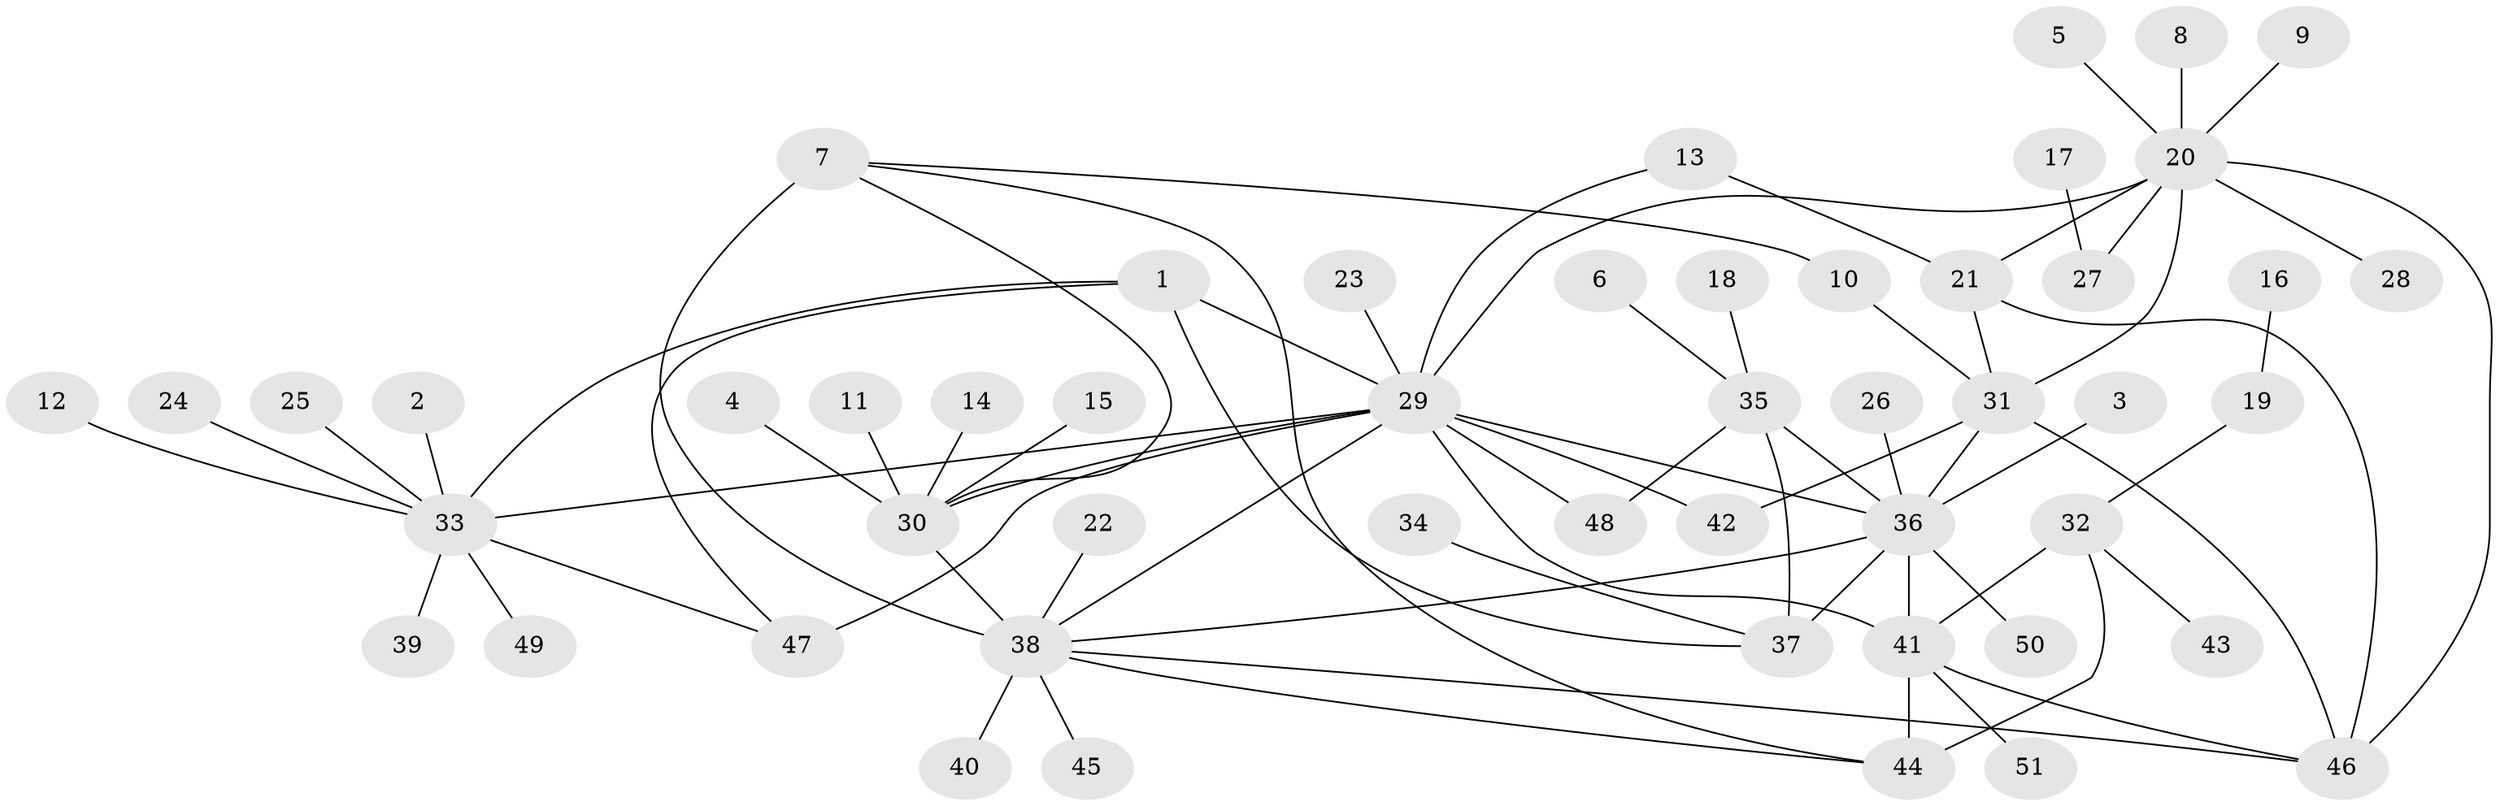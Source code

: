 // original degree distribution, {7: 0.09803921568627451, 11: 0.00980392156862745, 6: 0.0196078431372549, 9: 0.0196078431372549, 13: 0.0196078431372549, 4: 0.0392156862745098, 12: 0.00980392156862745, 5: 0.0392156862745098, 8: 0.00980392156862745, 1: 0.5294117647058824, 2: 0.17647058823529413, 3: 0.029411764705882353}
// Generated by graph-tools (version 1.1) at 2025/50/03/09/25 03:50:39]
// undirected, 51 vertices, 72 edges
graph export_dot {
graph [start="1"]
  node [color=gray90,style=filled];
  1;
  2;
  3;
  4;
  5;
  6;
  7;
  8;
  9;
  10;
  11;
  12;
  13;
  14;
  15;
  16;
  17;
  18;
  19;
  20;
  21;
  22;
  23;
  24;
  25;
  26;
  27;
  28;
  29;
  30;
  31;
  32;
  33;
  34;
  35;
  36;
  37;
  38;
  39;
  40;
  41;
  42;
  43;
  44;
  45;
  46;
  47;
  48;
  49;
  50;
  51;
  1 -- 29 [weight=2.0];
  1 -- 33 [weight=1.0];
  1 -- 37 [weight=1.0];
  1 -- 47 [weight=1.0];
  2 -- 33 [weight=1.0];
  3 -- 36 [weight=1.0];
  4 -- 30 [weight=1.0];
  5 -- 20 [weight=1.0];
  6 -- 35 [weight=1.0];
  7 -- 10 [weight=1.0];
  7 -- 30 [weight=1.0];
  7 -- 38 [weight=3.0];
  7 -- 44 [weight=1.0];
  8 -- 20 [weight=1.0];
  9 -- 20 [weight=1.0];
  10 -- 31 [weight=1.0];
  11 -- 30 [weight=1.0];
  12 -- 33 [weight=1.0];
  13 -- 21 [weight=1.0];
  13 -- 29 [weight=1.0];
  14 -- 30 [weight=1.0];
  15 -- 30 [weight=1.0];
  16 -- 19 [weight=1.0];
  17 -- 27 [weight=1.0];
  18 -- 35 [weight=1.0];
  19 -- 32 [weight=1.0];
  20 -- 21 [weight=2.0];
  20 -- 27 [weight=1.0];
  20 -- 28 [weight=1.0];
  20 -- 29 [weight=2.0];
  20 -- 31 [weight=2.0];
  20 -- 46 [weight=2.0];
  21 -- 31 [weight=1.0];
  21 -- 46 [weight=1.0];
  22 -- 38 [weight=1.0];
  23 -- 29 [weight=1.0];
  24 -- 33 [weight=1.0];
  25 -- 33 [weight=1.0];
  26 -- 36 [weight=1.0];
  29 -- 30 [weight=1.0];
  29 -- 33 [weight=2.0];
  29 -- 36 [weight=1.0];
  29 -- 38 [weight=1.0];
  29 -- 41 [weight=1.0];
  29 -- 42 [weight=1.0];
  29 -- 47 [weight=2.0];
  29 -- 48 [weight=1.0];
  30 -- 38 [weight=3.0];
  31 -- 36 [weight=1.0];
  31 -- 42 [weight=1.0];
  31 -- 46 [weight=1.0];
  32 -- 41 [weight=4.0];
  32 -- 43 [weight=1.0];
  32 -- 44 [weight=2.0];
  33 -- 39 [weight=1.0];
  33 -- 47 [weight=1.0];
  33 -- 49 [weight=1.0];
  34 -- 37 [weight=1.0];
  35 -- 36 [weight=1.0];
  35 -- 37 [weight=3.0];
  35 -- 48 [weight=1.0];
  36 -- 37 [weight=3.0];
  36 -- 38 [weight=2.0];
  36 -- 41 [weight=1.0];
  36 -- 50 [weight=1.0];
  38 -- 40 [weight=1.0];
  38 -- 44 [weight=1.0];
  38 -- 45 [weight=1.0];
  38 -- 46 [weight=1.0];
  41 -- 44 [weight=2.0];
  41 -- 46 [weight=1.0];
  41 -- 51 [weight=1.0];
}

